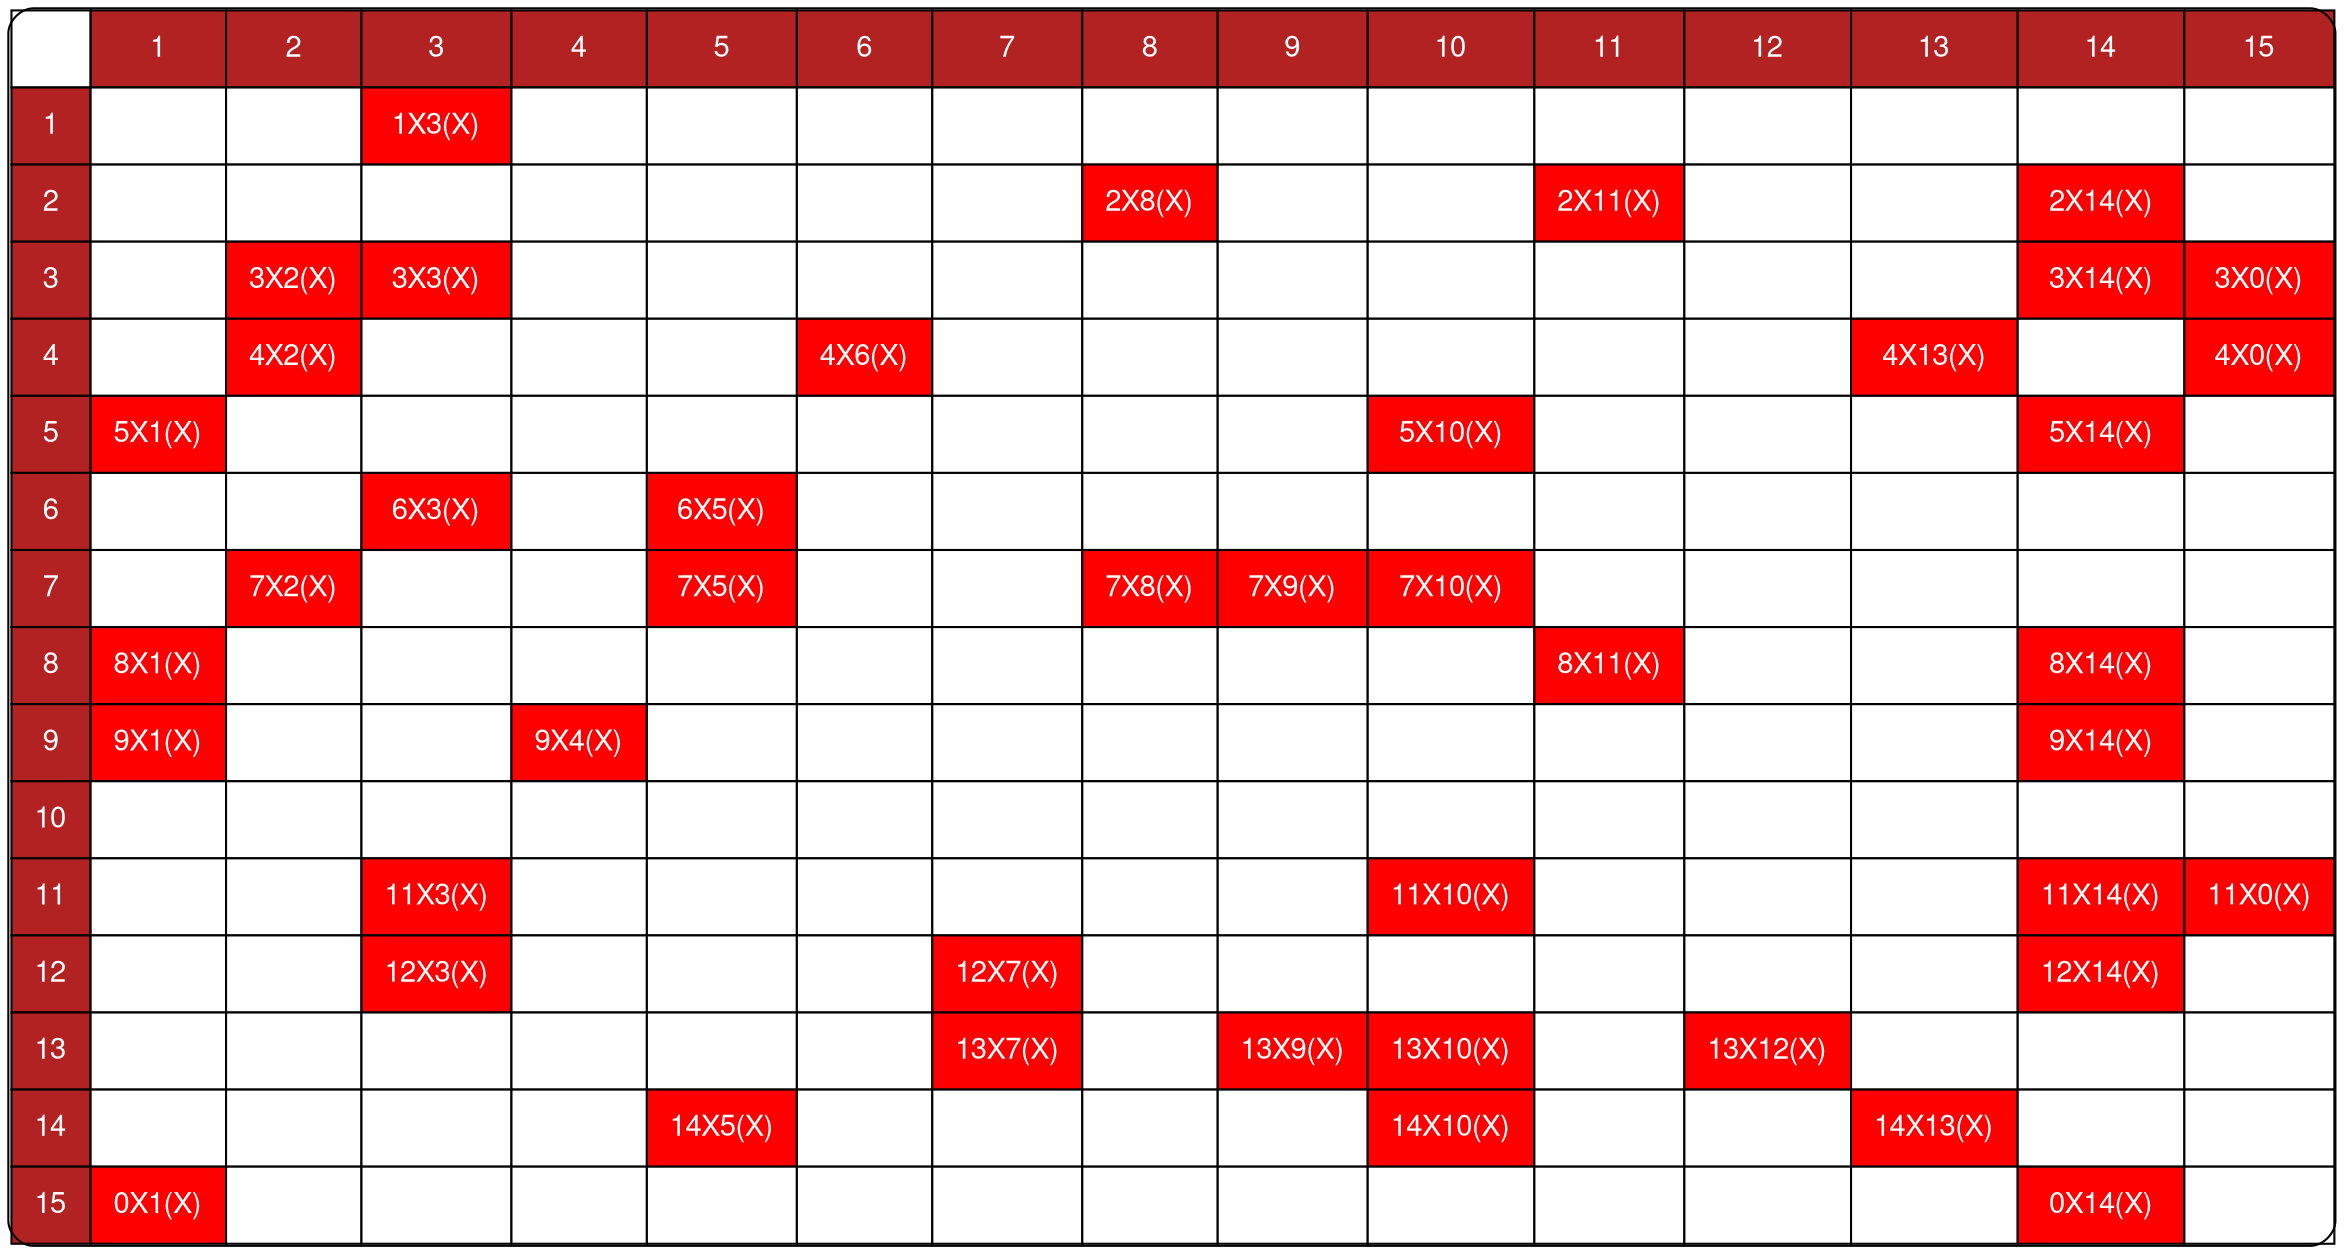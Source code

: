digraph html {
node [fontname="Helvetica,Arial,sans-serif", fontcolor="white"]
abc [shape = none, margin = 0, label=<
<TABLE BORDER = "1" CELLBORDER = "1" CELLSPACING="0" CELLPADDING="10" style='rounded'>

                    <TR>
	<TD > </TD>
<TD BGCOLOR="FireBrick">1</TD>
	<TD BGCOLOR="FireBrick">2</TD>
	<TD BGCOLOR="FireBrick">3</TD>
	<TD BGCOLOR="FireBrick">4</TD>
	<TD BGCOLOR="FireBrick">5</TD>
	<TD BGCOLOR="FireBrick">6</TD>
	<TD BGCOLOR="FireBrick">7</TD>
	<TD BGCOLOR="FireBrick">8</TD>
	<TD BGCOLOR="FireBrick">9</TD>
	<TD BGCOLOR="FireBrick">10</TD>
	<TD BGCOLOR="FireBrick">11</TD>
	<TD BGCOLOR="FireBrick">12</TD>
	<TD BGCOLOR="FireBrick">13</TD>
	<TD BGCOLOR="FireBrick">14</TD>
	<TD BGCOLOR="FireBrick">15</TD>
	
</TR>
<TR>
	<TD BGCOLOR="FireBrick">1</TD>
	<TD BGCOLOR="white">"1x1"</TD>
	<TD BGCOLOR="white">"1x2"</TD>
	<TD BGCOLOR="Red">1X3(X)</TD>
	<TD BGCOLOR="white">"1x4"</TD>
	<TD BGCOLOR="white">"1x5"</TD>
	<TD BGCOLOR="white">"1x6"</TD>
	<TD BGCOLOR="white">"1x7"</TD>
	<TD BGCOLOR="white">"1x8"</TD>
	<TD BGCOLOR="white">"1x9"</TD>
	<TD BGCOLOR="white">"1x10"</TD>
	<TD BGCOLOR="white">"1x11"</TD>
	<TD BGCOLOR="white">"1x12"</TD>
	<TD BGCOLOR="white">"1x13"</TD>
	<TD BGCOLOR="white">"1x14"</TD>
	<TD BGCOLOR="white">"1x15"</TD>
	
</TR>
<TR>
	<TD BGCOLOR="FireBrick">2</TD>
	<TD BGCOLOR="white">"2x1"</TD>
	<TD BGCOLOR="white">"2x2"</TD>
	<TD BGCOLOR="white">"2x3"</TD>
	<TD BGCOLOR="white">"2x4"</TD>
	<TD BGCOLOR="white">"2x5"</TD>
	<TD BGCOLOR="white">"2x6"</TD>
	<TD BGCOLOR="white">"2x7"</TD>
	<TD BGCOLOR="Red">2X8(X)</TD>
	<TD BGCOLOR="white">"2x9"</TD>
	<TD BGCOLOR="white">"2x10"</TD>
	<TD BGCOLOR="Red">2X11(X)</TD>
	<TD BGCOLOR="white">"2x12"</TD>
	<TD BGCOLOR="white">"2x13"</TD>
	<TD BGCOLOR="Red">2X14(X)</TD>
	<TD BGCOLOR="white">"2x15"</TD>
	
</TR>
<TR>
	<TD BGCOLOR="FireBrick">3</TD>
	<TD BGCOLOR="white">"3x1"</TD>
	<TD BGCOLOR="Red">3X2(X)</TD>
	<TD BGCOLOR="Red">3X3(X)</TD>
	<TD BGCOLOR="white">"3x4"</TD>
	<TD BGCOLOR="white">"3x5"</TD>
	<TD BGCOLOR="white">"3x6"</TD>
	<TD BGCOLOR="white">"3x7"</TD>
	<TD BGCOLOR="white">"3x8"</TD>
	<TD BGCOLOR="white">"3x9"</TD>
	<TD BGCOLOR="white">"3x10"</TD>
	<TD BGCOLOR="white">"3x11"</TD>
	<TD BGCOLOR="white">"3x12"</TD>
	<TD BGCOLOR="white">"3x13"</TD>
	<TD BGCOLOR="Red">3X14(X)</TD>
	<TD BGCOLOR="Red">3X0(X)</TD>
	
</TR>
<TR>
	<TD BGCOLOR="FireBrick">4</TD>
	<TD BGCOLOR="white">"4x1"</TD>
	<TD BGCOLOR="Red">4X2(X)</TD>
	<TD BGCOLOR="white">"4x3"</TD>
	<TD BGCOLOR="white">"4x4"</TD>
	<TD BGCOLOR="white">"4x5"</TD>
	<TD BGCOLOR="Red">4X6(X)</TD>
	<TD BGCOLOR="white">"4x7"</TD>
	<TD BGCOLOR="white">"4x8"</TD>
	<TD BGCOLOR="white">"4x9"</TD>
	<TD BGCOLOR="white">"4x10"</TD>
	<TD BGCOLOR="white">"4x11"</TD>
	<TD BGCOLOR="white">"4x12"</TD>
	<TD BGCOLOR="Red">4X13(X)</TD>
	<TD BGCOLOR="white">"4x14"</TD>
	<TD BGCOLOR="Red">4X0(X)</TD>
	
</TR>
<TR>
	<TD BGCOLOR="FireBrick">5</TD>
	<TD BGCOLOR="Red">5X1(X)</TD>
	<TD BGCOLOR="white">"5x2"</TD>
	<TD BGCOLOR="white">"5x3"</TD>
	<TD BGCOLOR="white">"5x4"</TD>
	<TD BGCOLOR="white">"5x5"</TD>
	<TD BGCOLOR="white">"5x6"</TD>
	<TD BGCOLOR="white">"5x7"</TD>
	<TD BGCOLOR="white">"5x8"</TD>
	<TD BGCOLOR="white">"5x9"</TD>
	<TD BGCOLOR="Red">5X10(X)</TD>
	<TD BGCOLOR="white">"5x11"</TD>
	<TD BGCOLOR="white">"5x12"</TD>
	<TD BGCOLOR="white">"5x13"</TD>
	<TD BGCOLOR="Red">5X14(X)</TD>
	<TD BGCOLOR="white">"5x15"</TD>
	
</TR>
<TR>
	<TD BGCOLOR="FireBrick">6</TD>
	<TD BGCOLOR="white">"6x1"</TD>
	<TD BGCOLOR="white">"6x2"</TD>
	<TD BGCOLOR="Red">6X3(X)</TD>
	<TD BGCOLOR="white">"6x4"</TD>
	<TD BGCOLOR="Red">6X5(X)</TD>
	<TD BGCOLOR="white">"6x6"</TD>
	<TD BGCOLOR="white">"6x7"</TD>
	<TD BGCOLOR="white">"6x8"</TD>
	<TD BGCOLOR="white">"6x9"</TD>
	<TD BGCOLOR="white">"6x10"</TD>
	<TD BGCOLOR="white">"6x11"</TD>
	<TD BGCOLOR="white">"6x12"</TD>
	<TD BGCOLOR="white">"6x13"</TD>
	<TD BGCOLOR="white">"6x14"</TD>
	<TD BGCOLOR="white">"6x15"</TD>
	
</TR>
<TR>
	<TD BGCOLOR="FireBrick">7</TD>
	<TD BGCOLOR="white">"7x1"</TD>
	<TD BGCOLOR="Red">7X2(X)</TD>
	<TD BGCOLOR="white">"7x3"</TD>
	<TD BGCOLOR="white">"7x4"</TD>
	<TD BGCOLOR="Red">7X5(X)</TD>
	<TD BGCOLOR="white">"7x6"</TD>
	<TD BGCOLOR="white">"7x7"</TD>
	<TD BGCOLOR="Red">7X8(X)</TD>
	<TD BGCOLOR="Red">7X9(X)</TD>
	<TD BGCOLOR="Red">7X10(X)</TD>
	<TD BGCOLOR="white">"7x11"</TD>
	<TD BGCOLOR="white">"7x12"</TD>
	<TD BGCOLOR="white">"7x13"</TD>
	<TD BGCOLOR="white">"7x14"</TD>
	<TD BGCOLOR="white">"7x15"</TD>
	
</TR>
<TR>
	<TD BGCOLOR="FireBrick">8</TD>
	<TD BGCOLOR="Red">8X1(X)</TD>
	<TD BGCOLOR="white">"8x2"</TD>
	<TD BGCOLOR="white">"8x3"</TD>
	<TD BGCOLOR="white">"8x4"</TD>
	<TD BGCOLOR="white">"8x5"</TD>
	<TD BGCOLOR="white">"8x6"</TD>
	<TD BGCOLOR="white">"8x7"</TD>
	<TD BGCOLOR="white">"8x8"</TD>
	<TD BGCOLOR="white">"8x9"</TD>
	<TD BGCOLOR="white">"8x10"</TD>
	<TD BGCOLOR="Red">8X11(X)</TD>
	<TD BGCOLOR="white">"8x12"</TD>
	<TD BGCOLOR="white">"8x13"</TD>
	<TD BGCOLOR="Red">8X14(X)</TD>
	<TD BGCOLOR="white">"8x15"</TD>
	
</TR>
<TR>
	<TD BGCOLOR="FireBrick">9</TD>
	<TD BGCOLOR="Red">9X1(X)</TD>
	<TD BGCOLOR="white">"9x2"</TD>
	<TD BGCOLOR="white">"9x3"</TD>
	<TD BGCOLOR="Red">9X4(X)</TD>
	<TD BGCOLOR="white">"9x5"</TD>
	<TD BGCOLOR="white">"9x6"</TD>
	<TD BGCOLOR="white">"9x7"</TD>
	<TD BGCOLOR="white">"9x8"</TD>
	<TD BGCOLOR="white">"9x9"</TD>
	<TD BGCOLOR="white">"9x10"</TD>
	<TD BGCOLOR="white">"9x11"</TD>
	<TD BGCOLOR="white">"9x12"</TD>
	<TD BGCOLOR="white">"9x13"</TD>
	<TD BGCOLOR="Red">9X14(X)</TD>
	<TD BGCOLOR="white">"9x15"</TD>
	
</TR>
<TR>
	<TD BGCOLOR="FireBrick">10</TD>
	<TD BGCOLOR="white">"10x1"</TD>
	<TD BGCOLOR="white">"10x2"</TD>
	<TD BGCOLOR="white">"10x3"</TD>
	<TD BGCOLOR="white">"10x4"</TD>
	<TD BGCOLOR="white">"10x5"</TD>
	<TD BGCOLOR="white">"10x6"</TD>
	<TD BGCOLOR="white">"10x7"</TD>
	<TD BGCOLOR="white">"10x8"</TD>
	<TD BGCOLOR="white">"10x9"</TD>
	<TD BGCOLOR="white">"10x10"</TD>
	<TD BGCOLOR="white">"10x11"</TD>
	<TD BGCOLOR="white">"10x12"</TD>
	<TD BGCOLOR="white">"10x13"</TD>
	<TD BGCOLOR="white">"10x14"</TD>
	<TD BGCOLOR="white">"10x15"</TD>
	
</TR>
<TR>
	<TD BGCOLOR="FireBrick">11</TD>
	<TD BGCOLOR="white">"11x1"</TD>
	<TD BGCOLOR="white">"11x2"</TD>
	<TD BGCOLOR="Red">11X3(X)</TD>
	<TD BGCOLOR="white">"11x4"</TD>
	<TD BGCOLOR="white">"11x5"</TD>
	<TD BGCOLOR="white">"11x6"</TD>
	<TD BGCOLOR="white">"11x7"</TD>
	<TD BGCOLOR="white">"11x8"</TD>
	<TD BGCOLOR="white">"11x9"</TD>
	<TD BGCOLOR="Red">11X10(X)</TD>
	<TD BGCOLOR="white">"11x11"</TD>
	<TD BGCOLOR="white">"11x12"</TD>
	<TD BGCOLOR="white">"11x13"</TD>
	<TD BGCOLOR="Red">11X14(X)</TD>
	<TD BGCOLOR="Red">11X0(X)</TD>
	
</TR>
<TR>
	<TD BGCOLOR="FireBrick">12</TD>
	<TD BGCOLOR="white">"12x1"</TD>
	<TD BGCOLOR="white">"12x2"</TD>
	<TD BGCOLOR="Red">12X3(X)</TD>
	<TD BGCOLOR="white">"12x4"</TD>
	<TD BGCOLOR="white">"12x5"</TD>
	<TD BGCOLOR="white">"12x6"</TD>
	<TD BGCOLOR="Red">12X7(X)</TD>
	<TD BGCOLOR="white">"12x8"</TD>
	<TD BGCOLOR="white">"12x9"</TD>
	<TD BGCOLOR="white">"12x10"</TD>
	<TD BGCOLOR="white">"12x11"</TD>
	<TD BGCOLOR="white">"12x12"</TD>
	<TD BGCOLOR="white">"12x13"</TD>
	<TD BGCOLOR="Red">12X14(X)</TD>
	<TD BGCOLOR="white">"12x15"</TD>
	
</TR>
<TR>
	<TD BGCOLOR="FireBrick">13</TD>
	<TD BGCOLOR="white">"13x1"</TD>
	<TD BGCOLOR="white">"13x2"</TD>
	<TD BGCOLOR="white">"13x3"</TD>
	<TD BGCOLOR="white">"13x4"</TD>
	<TD BGCOLOR="white">"13x5"</TD>
	<TD BGCOLOR="white">"13x6"</TD>
	<TD BGCOLOR="Red">13X7(X)</TD>
	<TD BGCOLOR="white">"13x8"</TD>
	<TD BGCOLOR="Red">13X9(X)</TD>
	<TD BGCOLOR="Red">13X10(X)</TD>
	<TD BGCOLOR="white">"13x11"</TD>
	<TD BGCOLOR="Red">13X12(X)</TD>
	<TD BGCOLOR="white">"13x13"</TD>
	<TD BGCOLOR="white">"13x14"</TD>
	<TD BGCOLOR="white">"13x15"</TD>
	
</TR>
<TR>
	<TD BGCOLOR="FireBrick">14</TD>
	<TD BGCOLOR="white">"14x1"</TD>
	<TD BGCOLOR="white">"14x2"</TD>
	<TD BGCOLOR="white">"14x3"</TD>
	<TD BGCOLOR="white">"14x4"</TD>
	<TD BGCOLOR="Red">14X5(X)</TD>
	<TD BGCOLOR="white">"14x6"</TD>
	<TD BGCOLOR="white">"14x7"</TD>
	<TD BGCOLOR="white">"14x8"</TD>
	<TD BGCOLOR="white">"14x9"</TD>
	<TD BGCOLOR="Red">14X10(X)</TD>
	<TD BGCOLOR="white">"14x11"</TD>
	<TD BGCOLOR="white">"14x12"</TD>
	<TD BGCOLOR="Red">14X13(X)</TD>
	<TD BGCOLOR="white">"14x14"</TD>
	<TD BGCOLOR="white">"14x15"</TD>
	
</TR>
<TR>
	<TD BGCOLOR="FireBrick">15</TD>
	<TD BGCOLOR="Red">0X1(X)</TD>
	<TD BGCOLOR="white">"15x2"</TD>
	<TD BGCOLOR="white">"15x3"</TD>
	<TD BGCOLOR="white">"15x4"</TD>
	<TD BGCOLOR="white">"15x5"</TD>
	<TD BGCOLOR="white">"15x6"</TD>
	<TD BGCOLOR="white">"15x7"</TD>
	<TD BGCOLOR="white">"15x8"</TD>
	<TD BGCOLOR="white">"15x9"</TD>
	<TD BGCOLOR="white">"15x10"</TD>
	<TD BGCOLOR="white">"15x11"</TD>
	<TD BGCOLOR="white">"15x12"</TD>
	<TD BGCOLOR="white">"15x13"</TD>
	<TD BGCOLOR="Red">0X14(X)</TD>
	<TD BGCOLOR="white">"15x15"</TD>
	
</TR>
</TABLE>>];
}